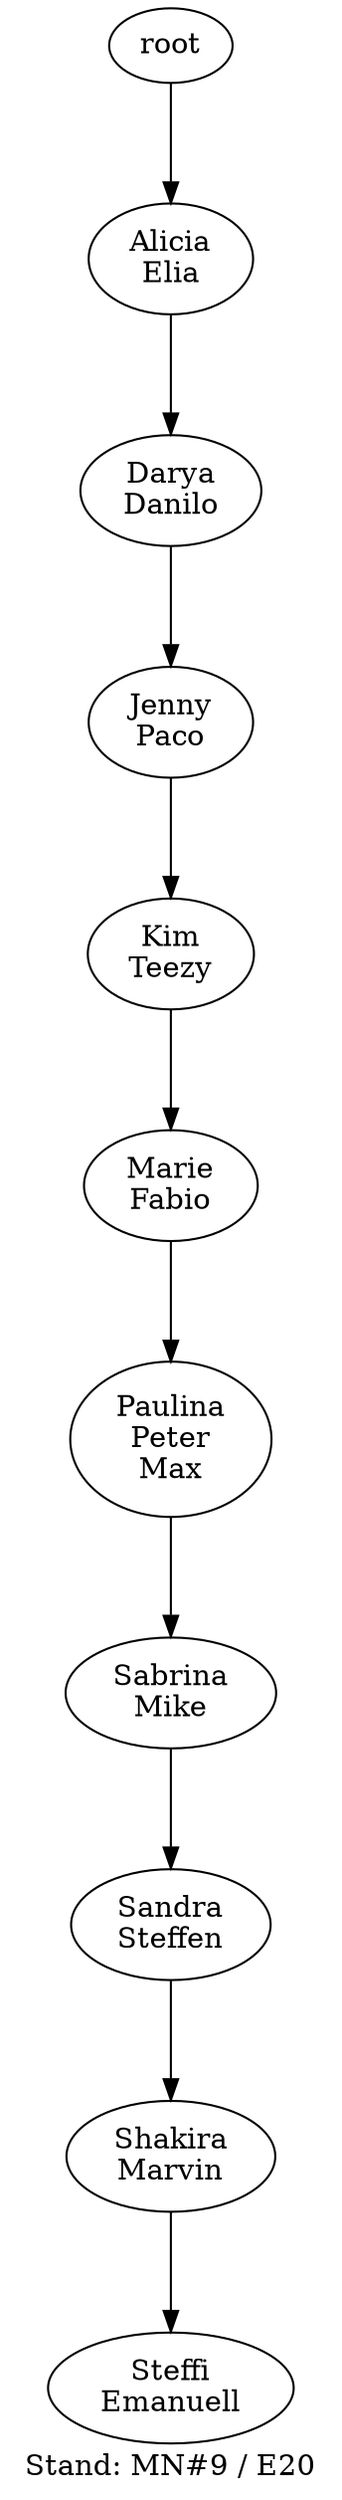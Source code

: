 digraph D { labelloc="b"; label="Stand: MN#9 / E20"; ranksep=0.8;
"root/1"[label="Alicia\nElia"]
"root" -> "root/1";
"root/1/0"[label="Darya\nDanilo"]
"root/1" -> "root/1/0";
"root/1/0/6"[label="Jenny\nPaco"]
"root/1/0" -> "root/1/0/6";
"root/1/0/6/9"[label="Kim\nTeezy"]
"root/1/0/6" -> "root/1/0/6/9";
"root/1/0/6/9/3"[label="Marie\nFabio"]
"root/1/0/6/9" -> "root/1/0/6/9/3";
"root/1/0/6/9/3/7,10"[label="Paulina\nPeter\nMax"]
"root/1/0/6/9/3" -> "root/1/0/6/9/3/7,10";
"root/1/0/6/9/3/7,10/5"[label="Sabrina\nMike"]
"root/1/0/6/9/3/7,10" -> "root/1/0/6/9/3/7,10/5";
"root/1/0/6/9/3/7,10/5/8"[label="Sandra\nSteffen"]
"root/1/0/6/9/3/7,10/5" -> "root/1/0/6/9/3/7,10/5/8";
"root/1/0/6/9/3/7,10/5/8/4"[label="Shakira\nMarvin"]
"root/1/0/6/9/3/7,10/5/8" -> "root/1/0/6/9/3/7,10/5/8/4";
"root/1/0/6/9/3/7,10/5/8/4/2"[label="Steffi\nEmanuell"]
"root/1/0/6/9/3/7,10/5/8/4" -> "root/1/0/6/9/3/7,10/5/8/4/2";
}
